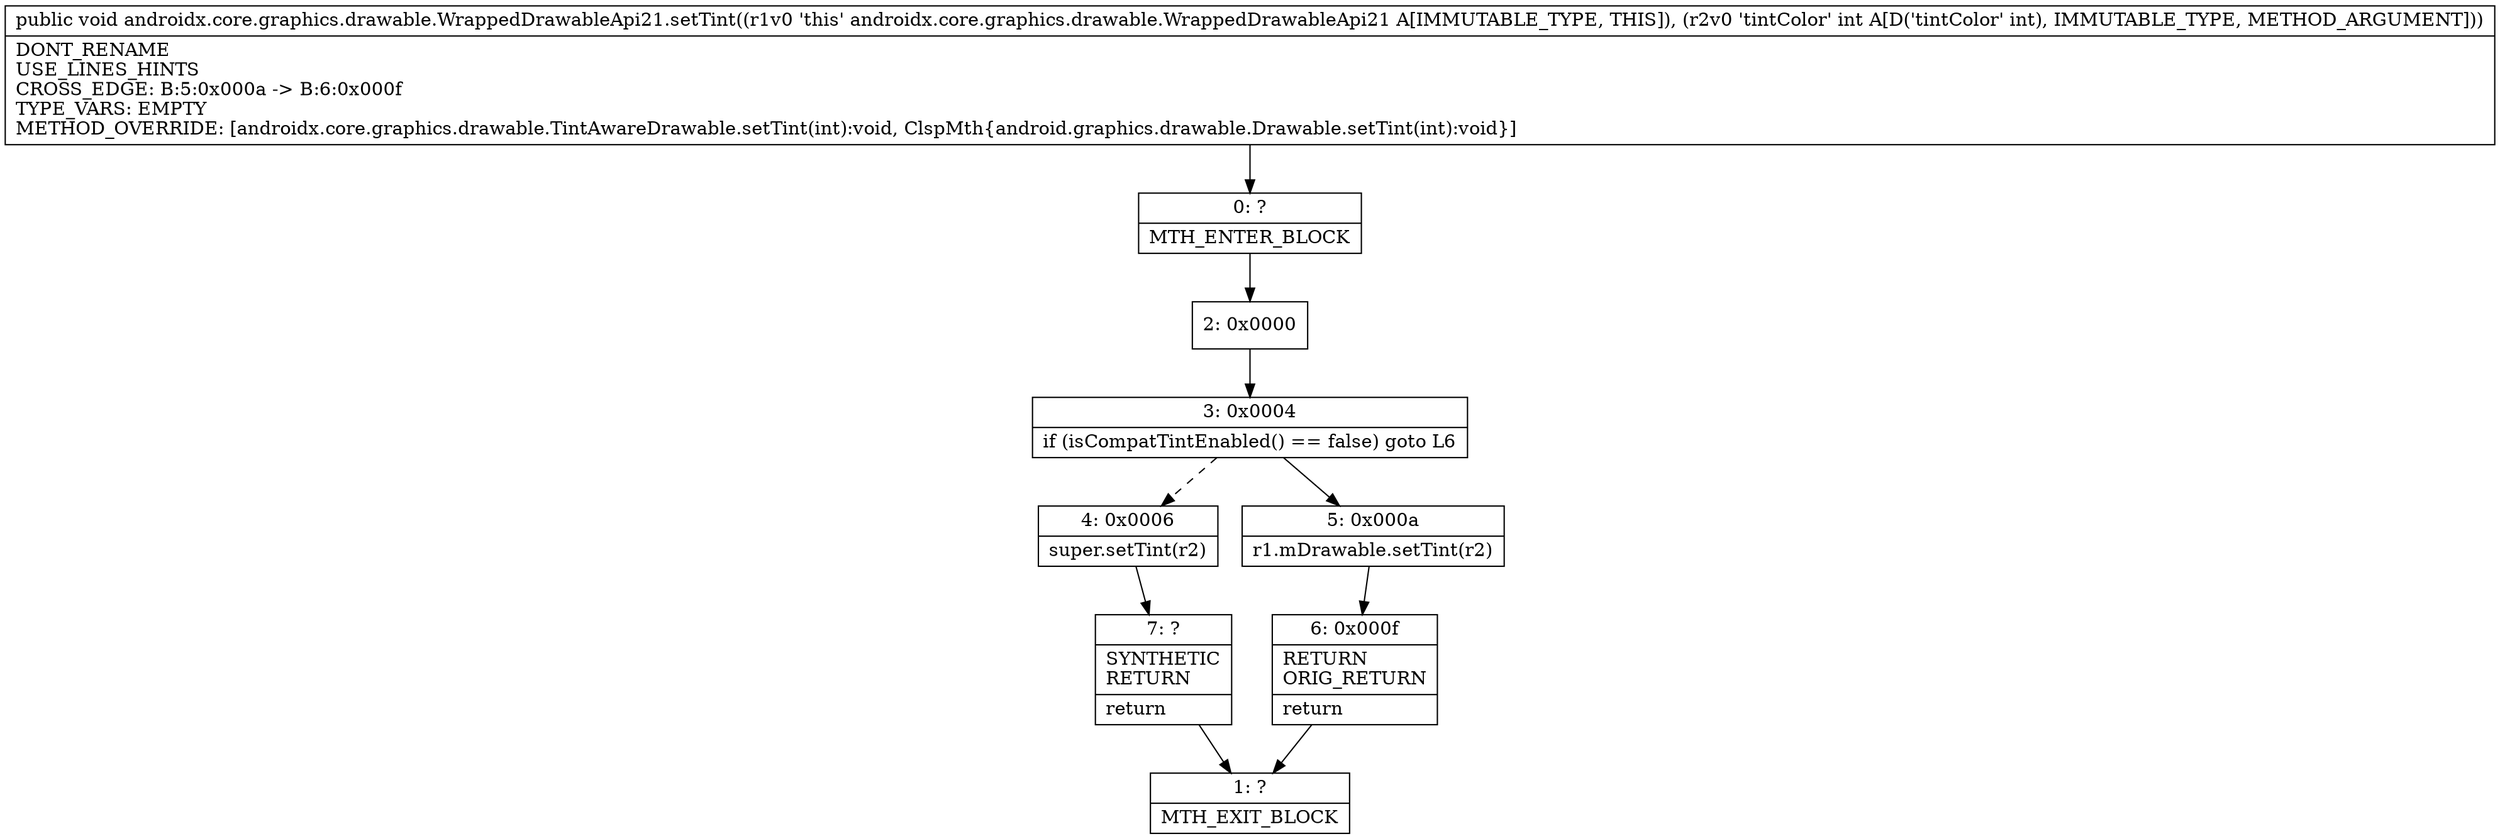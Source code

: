 digraph "CFG forandroidx.core.graphics.drawable.WrappedDrawableApi21.setTint(I)V" {
Node_0 [shape=record,label="{0\:\ ?|MTH_ENTER_BLOCK\l}"];
Node_2 [shape=record,label="{2\:\ 0x0000}"];
Node_3 [shape=record,label="{3\:\ 0x0004|if (isCompatTintEnabled() == false) goto L6\l}"];
Node_4 [shape=record,label="{4\:\ 0x0006|super.setTint(r2)\l}"];
Node_7 [shape=record,label="{7\:\ ?|SYNTHETIC\lRETURN\l|return\l}"];
Node_1 [shape=record,label="{1\:\ ?|MTH_EXIT_BLOCK\l}"];
Node_5 [shape=record,label="{5\:\ 0x000a|r1.mDrawable.setTint(r2)\l}"];
Node_6 [shape=record,label="{6\:\ 0x000f|RETURN\lORIG_RETURN\l|return\l}"];
MethodNode[shape=record,label="{public void androidx.core.graphics.drawable.WrappedDrawableApi21.setTint((r1v0 'this' androidx.core.graphics.drawable.WrappedDrawableApi21 A[IMMUTABLE_TYPE, THIS]), (r2v0 'tintColor' int A[D('tintColor' int), IMMUTABLE_TYPE, METHOD_ARGUMENT]))  | DONT_RENAME\lUSE_LINES_HINTS\lCROSS_EDGE: B:5:0x000a \-\> B:6:0x000f\lTYPE_VARS: EMPTY\lMETHOD_OVERRIDE: [androidx.core.graphics.drawable.TintAwareDrawable.setTint(int):void, ClspMth\{android.graphics.drawable.Drawable.setTint(int):void\}]\l}"];
MethodNode -> Node_0;Node_0 -> Node_2;
Node_2 -> Node_3;
Node_3 -> Node_4[style=dashed];
Node_3 -> Node_5;
Node_4 -> Node_7;
Node_7 -> Node_1;
Node_5 -> Node_6;
Node_6 -> Node_1;
}


